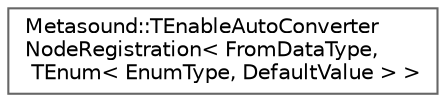 digraph "Graphical Class Hierarchy"
{
 // INTERACTIVE_SVG=YES
 // LATEX_PDF_SIZE
  bgcolor="transparent";
  edge [fontname=Helvetica,fontsize=10,labelfontname=Helvetica,labelfontsize=10];
  node [fontname=Helvetica,fontsize=10,shape=box,height=0.2,width=0.4];
  rankdir="LR";
  Node0 [id="Node000000",label="Metasound::TEnableAutoConverter\lNodeRegistration\< FromDataType,\l TEnum\< EnumType, DefaultValue \> \>",height=0.2,width=0.4,color="grey40", fillcolor="white", style="filled",URL="$d4/df5/structMetasound_1_1TEnableAutoConverterNodeRegistration_3_01FromDataType_00_01TEnum_3_01EnumType_00_01DefaultValue_01_4_01_4.html",tooltip=" "];
}

